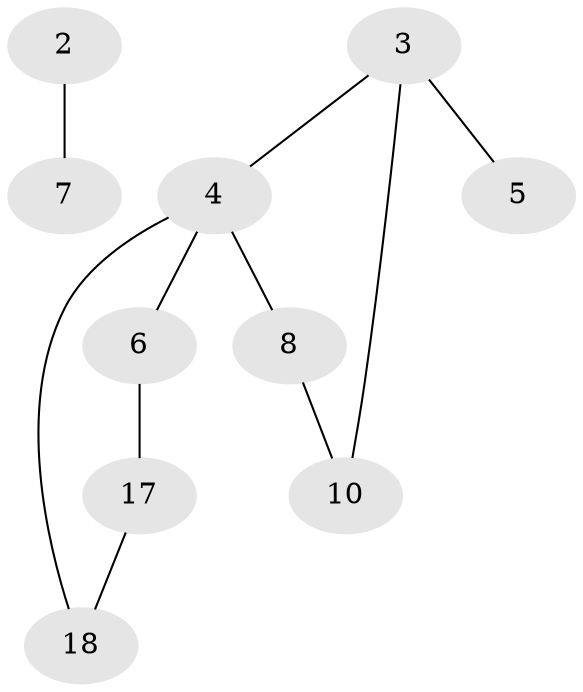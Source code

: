 // Generated by graph-tools (version 1.1) at 2025/46/02/15/25 05:46:28]
// undirected, 10 vertices, 10 edges
graph export_dot {
graph [start="1"]
  node [color=gray90,style=filled];
  2 [super="+1+11+12"];
  3 [super="+1+14"];
  4;
  5 [super="+9+16"];
  6 [super="+9"];
  7 [super="+15+20"];
  8 [super="+14"];
  10 [super="+13"];
  17 [super="+19"];
  18 [super="+13"];
  2 -- 7;
  3 -- 4;
  3 -- 5;
  3 -- 10;
  4 -- 6;
  4 -- 8;
  4 -- 18;
  6 -- 17;
  8 -- 10;
  17 -- 18;
}

